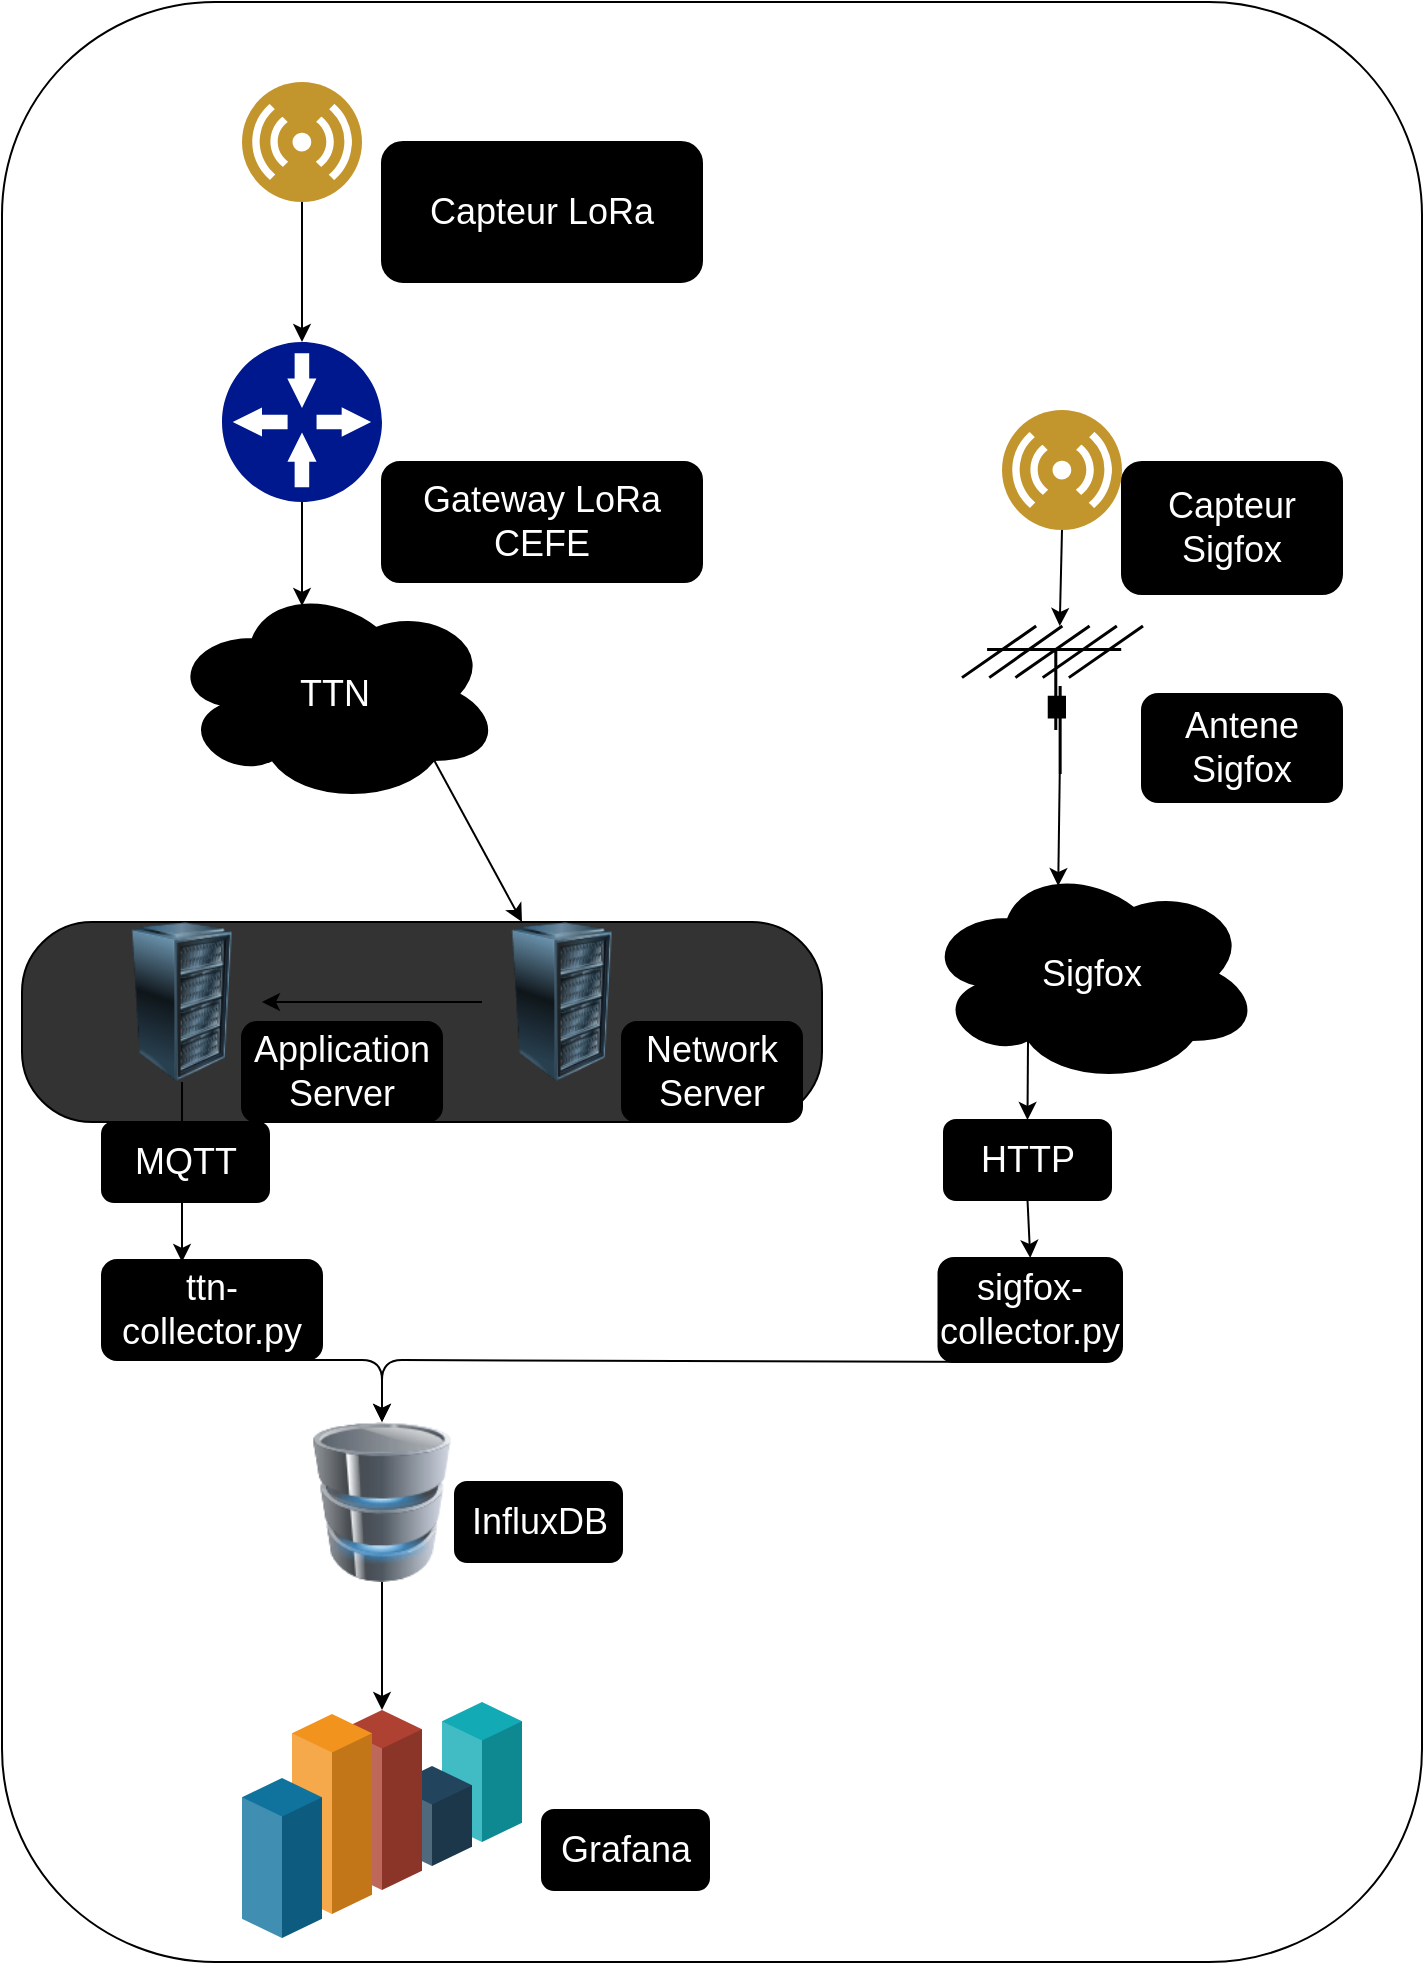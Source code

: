 <mxfile>
    <diagram id="UedSjmtEHCIxNtxI7HFZ" name="Page-1">
        <mxGraphModel dx="1473" dy="957" grid="1" gridSize="10" guides="1" tooltips="1" connect="1" arrows="1" fold="1" page="1" pageScale="1" pageWidth="1169" pageHeight="827" math="0" shadow="0">
            <root>
                <mxCell id="0"/>
                <mxCell id="1" parent="0"/>
                <mxCell id="54" value="" style="rounded=1;whiteSpace=wrap;html=1;fontColor=#FFFFFF;fillColor=#FFFFFF;" vertex="1" parent="1">
                    <mxGeometry x="50" width="710" height="980" as="geometry"/>
                </mxCell>
                <mxCell id="3" value="" style="rounded=1;whiteSpace=wrap;html=1;fillColor=#333333;arcSize=35;" vertex="1" parent="1">
                    <mxGeometry x="60" y="460" width="400" height="100" as="geometry"/>
                </mxCell>
                <mxCell id="10" style="edgeStyle=none;html=1;exitX=0.5;exitY=1;exitDx=0;exitDy=0;exitPerimeter=0;entryX=0.4;entryY=0.1;entryDx=0;entryDy=0;entryPerimeter=0;fontColor=#FFFFFF;strokeColor=#000000;" edge="1" parent="1" source="4" target="9">
                    <mxGeometry relative="1" as="geometry"/>
                </mxCell>
                <mxCell id="4" value="" style="sketch=0;aspect=fixed;pointerEvents=1;shadow=0;dashed=0;html=1;strokeColor=none;labelPosition=center;verticalLabelPosition=bottom;verticalAlign=top;align=center;fillColor=#00188D;shape=mxgraph.mscae.enterprise.gateway" vertex="1" parent="1">
                    <mxGeometry x="160" y="170" width="80" height="80" as="geometry"/>
                </mxCell>
                <mxCell id="7" style="edgeStyle=none;html=1;exitX=0.5;exitY=1;exitDx=0;exitDy=0;entryX=0.5;entryY=0;entryDx=0;entryDy=0;entryPerimeter=0;fontColor=#000000;strokeColor=#000000;" edge="1" parent="1" source="6" target="4">
                    <mxGeometry relative="1" as="geometry"/>
                </mxCell>
                <mxCell id="6" value="" style="aspect=fixed;perimeter=ellipsePerimeter;html=1;align=center;shadow=0;dashed=0;fontColor=#4277BB;labelBackgroundColor=#ffffff;fontSize=12;spacingTop=3;image;image=img/lib/ibm/users/sensor.svg;fillColor=#333333;" vertex="1" parent="1">
                    <mxGeometry x="170" y="40" width="60" height="60" as="geometry"/>
                </mxCell>
                <mxCell id="12" style="edgeStyle=none;html=1;exitX=0.8;exitY=0.8;exitDx=0;exitDy=0;exitPerimeter=0;fontColor=#FFFFFF;entryX=0.25;entryY=0;entryDx=0;entryDy=0;strokeColor=#000000;" edge="1" parent="1" source="9" target="13">
                    <mxGeometry relative="1" as="geometry">
                        <mxPoint x="290" y="450" as="targetPoint"/>
                    </mxGeometry>
                </mxCell>
                <mxCell id="9" value="&lt;font color=&quot;#ffffff&quot; style=&quot;font-size: 18px&quot;&gt;TTN&lt;/font&gt;" style="ellipse;shape=cloud;whiteSpace=wrap;html=1;fontColor=#000000;fillColor=#000000;" vertex="1" parent="1">
                    <mxGeometry x="134" y="291" width="165" height="110" as="geometry"/>
                </mxCell>
                <mxCell id="21" style="edgeStyle=none;html=1;exitX=0;exitY=0.5;exitDx=0;exitDy=0;fontColor=#FFFFFF;" edge="1" parent="1" source="13" target="14">
                    <mxGeometry relative="1" as="geometry"/>
                </mxCell>
                <mxCell id="13" value="" style="image;html=1;image=img/lib/clip_art/computers/Server_Rack_128x128.png;fontColor=#FFFFFF;fillColor=#000000;" vertex="1" parent="1">
                    <mxGeometry x="290" y="460" width="80" height="80" as="geometry"/>
                </mxCell>
                <mxCell id="19" style="edgeStyle=none;html=1;exitX=0.5;exitY=1;exitDx=0;exitDy=0;fontColor=#FFFFFF;strokeColor=#000000;" edge="1" parent="1" source="14">
                    <mxGeometry relative="1" as="geometry">
                        <mxPoint x="140" y="630" as="targetPoint"/>
                    </mxGeometry>
                </mxCell>
                <mxCell id="14" value="" style="image;html=1;image=img/lib/clip_art/computers/Server_Rack_128x128.png;fontColor=#FFFFFF;fillColor=#000000;" vertex="1" parent="1">
                    <mxGeometry x="100" y="460" width="80" height="80" as="geometry"/>
                </mxCell>
                <mxCell id="31" style="edgeStyle=none;html=1;exitX=0.5;exitY=1;exitDx=0;exitDy=0;fontColor=#FFFFFF;entryX=0.5;entryY=0;entryDx=0;entryDy=0;entryPerimeter=0;strokeColor=#000000;" edge="1" parent="1" source="17" target="34">
                    <mxGeometry relative="1" as="geometry">
                        <mxPoint x="240" y="830" as="targetPoint"/>
                    </mxGeometry>
                </mxCell>
                <mxCell id="17" value="" style="image;html=1;image=img/lib/clip_art/computers/Database_128x128.png;fontColor=#FFFFFF;fillColor=#000000;" vertex="1" parent="1">
                    <mxGeometry x="200" y="710" width="80" height="80" as="geometry"/>
                </mxCell>
                <mxCell id="22" value="&lt;font style=&quot;font-size: 18px&quot;&gt;MQTT&lt;/font&gt;" style="rounded=1;whiteSpace=wrap;html=1;fontColor=#FFFFFF;fillColor=#000000;" vertex="1" parent="1">
                    <mxGeometry x="100" y="560" width="83.5" height="40" as="geometry"/>
                </mxCell>
                <mxCell id="25" style="edgeStyle=none;html=1;exitX=0.5;exitY=1;exitDx=0;exitDy=0;entryX=0.5;entryY=0;entryDx=0;entryDy=0;fontColor=#FFFFFF;strokeColor=#000000;" edge="1" parent="1" source="23" target="17">
                    <mxGeometry relative="1" as="geometry">
                        <mxPoint x="138.25" y="700" as="targetPoint"/>
                        <Array as="points">
                            <mxPoint x="240" y="679"/>
                        </Array>
                    </mxGeometry>
                </mxCell>
                <mxCell id="23" value="&lt;font style=&quot;font-size: 18px&quot;&gt;ttn-collector.py&lt;/font&gt;" style="rounded=1;whiteSpace=wrap;html=1;fontColor=#FFFFFF;fillColor=#000000;" vertex="1" parent="1">
                    <mxGeometry x="100" y="629" width="110" height="50" as="geometry"/>
                </mxCell>
                <mxCell id="29" style="edgeStyle=none;html=1;exitX=0.5;exitY=1;exitDx=0;exitDy=0;entryX=0.5;entryY=0;entryDx=0;entryDy=0;fontColor=#FFFFFF;strokeColor=#000000;" edge="1" parent="1" source="27" target="28">
                    <mxGeometry relative="1" as="geometry"/>
                </mxCell>
                <mxCell id="27" value="&lt;font style=&quot;font-size: 18px&quot;&gt;HTTP&lt;/font&gt;" style="rounded=1;whiteSpace=wrap;html=1;fontColor=#FFFFFF;fillColor=#000000;" vertex="1" parent="1">
                    <mxGeometry x="521" y="559" width="83.5" height="40" as="geometry"/>
                </mxCell>
                <mxCell id="30" style="edgeStyle=none;html=1;exitX=0.5;exitY=1;exitDx=0;exitDy=0;fontColor=#FFFFFF;strokeColor=#000000;" edge="1" parent="1" source="28">
                    <mxGeometry relative="1" as="geometry">
                        <mxPoint x="240" y="710" as="targetPoint"/>
                        <Array as="points">
                            <mxPoint x="240" y="679"/>
                        </Array>
                    </mxGeometry>
                </mxCell>
                <mxCell id="28" value="&lt;font style=&quot;font-size: 18px&quot;&gt;sigfox-collector.py&lt;/font&gt;" style="rounded=1;whiteSpace=wrap;html=1;fontColor=#FFFFFF;fillColor=#000000;" vertex="1" parent="1">
                    <mxGeometry x="518.25" y="628" width="91.75" height="52" as="geometry"/>
                </mxCell>
                <mxCell id="32" value="" style="verticalLabelPosition=bottom;verticalAlign=top;html=1;shape=mxgraph.infographic.shadedCube;isoAngle=15;fillColor=#12AAB5;strokeColor=none;shadow=0;fontColor=#FFFFFF;" vertex="1" parent="1">
                    <mxGeometry x="270" y="850" width="40" height="70" as="geometry"/>
                </mxCell>
                <mxCell id="33" value="" style="verticalLabelPosition=bottom;verticalAlign=top;html=1;shape=mxgraph.infographic.shadedCube;isoAngle=15;fillColor=#23445D;strokeColor=none;shadow=0;fontColor=#FFFFFF;" vertex="1" parent="1">
                    <mxGeometry x="245" y="882" width="40" height="50" as="geometry"/>
                </mxCell>
                <mxCell id="34" value="" style="verticalLabelPosition=bottom;verticalAlign=top;html=1;shape=mxgraph.infographic.shadedCube;isoAngle=15;fillColor=#AE4132;strokeColor=none;shadow=0;fontColor=#FFFFFF;" vertex="1" parent="1">
                    <mxGeometry x="220" y="854" width="40" height="90" as="geometry"/>
                </mxCell>
                <mxCell id="35" value="" style="verticalLabelPosition=bottom;verticalAlign=top;html=1;shape=mxgraph.infographic.shadedCube;isoAngle=15;fillColor=#F2931E;strokeColor=none;shadow=0;fontColor=#FFFFFF;" vertex="1" parent="1">
                    <mxGeometry x="195" y="856" width="40" height="100" as="geometry"/>
                </mxCell>
                <mxCell id="36" value="" style="verticalLabelPosition=bottom;verticalAlign=top;html=1;shape=mxgraph.infographic.shadedCube;isoAngle=15;fillColor=#10739E;strokeColor=none;shadow=0;fontColor=#FFFFFF;" vertex="1" parent="1">
                    <mxGeometry x="170" y="888" width="40" height="80" as="geometry"/>
                </mxCell>
                <mxCell id="38" value="&lt;font style=&quot;font-size: 18px&quot;&gt;Application&lt;br&gt;Server&lt;/font&gt;" style="rounded=1;whiteSpace=wrap;html=1;fontColor=#FFFFFF;fillColor=#000000;" vertex="1" parent="1">
                    <mxGeometry x="170" y="510" width="100" height="50" as="geometry"/>
                </mxCell>
                <mxCell id="39" value="&lt;font style=&quot;font-size: 18px&quot;&gt;Network&lt;br&gt;Server&lt;/font&gt;" style="rounded=1;whiteSpace=wrap;html=1;fontColor=#FFFFFF;fillColor=#000000;" vertex="1" parent="1">
                    <mxGeometry x="360" y="510" width="90" height="50" as="geometry"/>
                </mxCell>
                <mxCell id="40" value="&lt;font style=&quot;font-size: 18px&quot;&gt;Grafana&lt;/font&gt;" style="rounded=1;whiteSpace=wrap;html=1;fontColor=#FFFFFF;fillColor=#000000;" vertex="1" parent="1">
                    <mxGeometry x="320" y="904" width="83.5" height="40" as="geometry"/>
                </mxCell>
                <mxCell id="41" value="&lt;font style=&quot;font-size: 18px&quot;&gt;InfluxDB&lt;/font&gt;" style="rounded=1;whiteSpace=wrap;html=1;fontColor=#FFFFFF;fillColor=#000000;" vertex="1" parent="1">
                    <mxGeometry x="276.5" y="740" width="83.5" height="40" as="geometry"/>
                </mxCell>
                <mxCell id="44" value="&lt;font style=&quot;font-size: 18px&quot;&gt;Gateway LoRa CEFE&lt;/font&gt;" style="rounded=1;whiteSpace=wrap;html=1;fontColor=#FFFFFF;fillColor=#000000;" vertex="1" parent="1">
                    <mxGeometry x="240" y="230" width="160" height="60" as="geometry"/>
                </mxCell>
                <mxCell id="45" value="&lt;font style=&quot;font-size: 18px&quot;&gt;Capteur LoRa&lt;/font&gt;" style="rounded=1;whiteSpace=wrap;html=1;fontColor=#FFFFFF;fillColor=#000000;" vertex="1" parent="1">
                    <mxGeometry x="240" y="70" width="160" height="70" as="geometry"/>
                </mxCell>
                <mxCell id="50" style="edgeStyle=none;html=1;exitX=0.5;exitY=1;exitDx=0;exitDy=0;entryX=0.54;entryY=0;entryDx=0;entryDy=0;entryPerimeter=0;fontColor=#FFFFFF;strokeColor=#000000;" edge="1" parent="1" source="46" target="48">
                    <mxGeometry relative="1" as="geometry"/>
                </mxCell>
                <mxCell id="46" value="" style="aspect=fixed;perimeter=ellipsePerimeter;html=1;align=center;shadow=0;dashed=0;fontColor=#4277BB;labelBackgroundColor=#ffffff;fontSize=12;spacingTop=3;image;image=img/lib/ibm/users/sensor.svg;fillColor=#333333;" vertex="1" parent="1">
                    <mxGeometry x="550" y="204" width="60" height="60" as="geometry"/>
                </mxCell>
                <mxCell id="47" value="&lt;font style=&quot;font-size: 18px&quot;&gt;Capteur Sigfox&lt;/font&gt;" style="rounded=1;whiteSpace=wrap;html=1;fontColor=#FFFFFF;fillColor=#000000;" vertex="1" parent="1">
                    <mxGeometry x="610" y="230" width="110" height="66" as="geometry"/>
                </mxCell>
                <mxCell id="51" style="edgeStyle=none;html=1;exitX=0.54;exitY=1;exitDx=0;exitDy=0;exitPerimeter=0;fontColor=#FFFFFF;entryX=0.4;entryY=0.1;entryDx=0;entryDy=0;entryPerimeter=0;strokeColor=#000000;" edge="1" parent="1" source="48" target="52">
                    <mxGeometry relative="1" as="geometry">
                        <mxPoint x="578.462" y="414" as="targetPoint"/>
                    </mxGeometry>
                </mxCell>
                <mxCell id="48" value="" style="shape=mxgraph.cisco.wireless.antenna;html=1;pointerEvents=1;dashed=0;fillColor=#036897;strokeColor=#ffffff;strokeWidth=2;verticalLabelPosition=bottom;verticalAlign=top;align=center;outlineConnect=0;fontColor=#FFFFFF;" vertex="1" parent="1">
                    <mxGeometry x="530" y="312" width="90.5" height="74" as="geometry"/>
                </mxCell>
                <mxCell id="49" value="&lt;font style=&quot;font-size: 18px&quot;&gt;Antene Sigfox&lt;/font&gt;" style="rounded=1;whiteSpace=wrap;html=1;fontColor=#FFFFFF;fillColor=#000000;" vertex="1" parent="1">
                    <mxGeometry x="620" y="346" width="100" height="54" as="geometry"/>
                </mxCell>
                <mxCell id="53" style="edgeStyle=none;html=1;exitX=0.31;exitY=0.8;exitDx=0;exitDy=0;exitPerimeter=0;entryX=0.5;entryY=0;entryDx=0;entryDy=0;fontColor=#FFFFFF;strokeColor=#000000;" edge="1" parent="1" source="52" target="27">
                    <mxGeometry relative="1" as="geometry"/>
                </mxCell>
                <mxCell id="52" value="&lt;font color=&quot;#ffffff&quot; style=&quot;font-size: 18px&quot;&gt;Sigfox&lt;/font&gt;" style="ellipse;shape=cloud;whiteSpace=wrap;html=1;fontColor=#000000;fillColor=#000000;" vertex="1" parent="1">
                    <mxGeometry x="511" y="431" width="167.75" height="110" as="geometry"/>
                </mxCell>
            </root>
        </mxGraphModel>
    </diagram>
</mxfile>